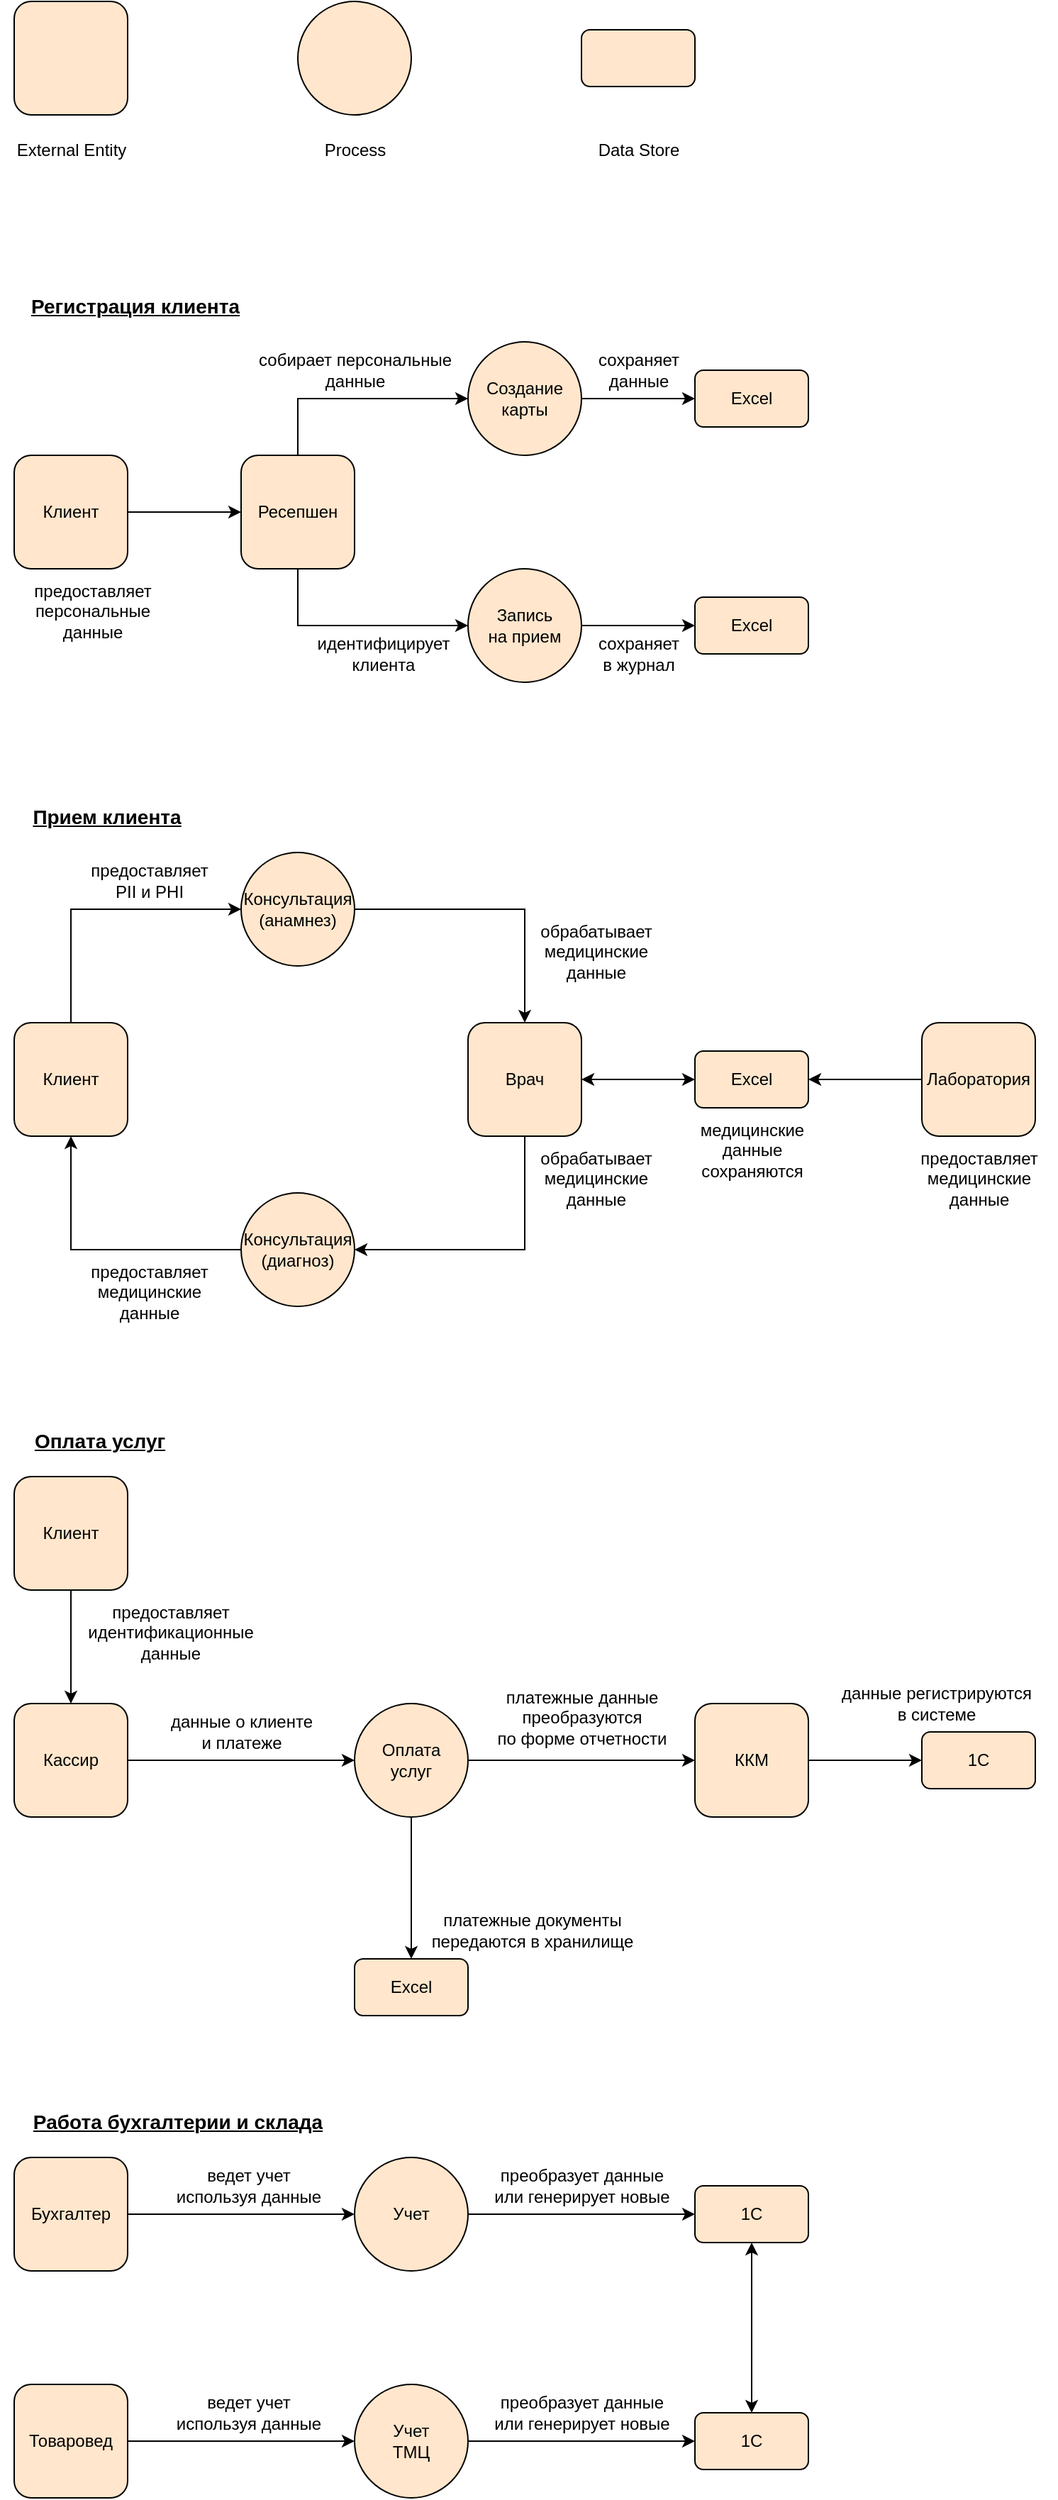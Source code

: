 <mxfile version="27.0.9">
  <diagram name="Page-1" id="ctU4fTcBu7hq6x0xD3_9">
    <mxGraphModel dx="1426" dy="849" grid="1" gridSize="10" guides="1" tooltips="1" connect="1" arrows="1" fold="1" page="1" pageScale="1" pageWidth="850" pageHeight="1100" math="0" shadow="0">
      <root>
        <mxCell id="0" />
        <mxCell id="1" parent="0" />
        <mxCell id="aYvVGQ8Libcyr0u94hhG-1" value="" style="ellipse;whiteSpace=wrap;html=1;aspect=fixed;fillColor=#ffe6cc;strokeColor=#000000;" vertex="1" parent="1">
          <mxGeometry x="240" y="40" width="80" height="80" as="geometry" />
        </mxCell>
        <mxCell id="aYvVGQ8Libcyr0u94hhG-3" value="" style="rounded=1;whiteSpace=wrap;html=1;fillColor=#ffe6cc;strokeColor=#000000;" vertex="1" parent="1">
          <mxGeometry x="40" y="40" width="80" height="80" as="geometry" />
        </mxCell>
        <mxCell id="aYvVGQ8Libcyr0u94hhG-4" value="" style="rounded=1;whiteSpace=wrap;html=1;fillColor=#ffe6cc;strokeColor=#000000;" vertex="1" parent="1">
          <mxGeometry x="440" y="60" width="80" height="40" as="geometry" />
        </mxCell>
        <mxCell id="aYvVGQ8Libcyr0u94hhG-5" value="External E&lt;span style=&quot;background-color: transparent; color: light-dark(rgb(0, 0, 0), rgb(255, 255, 255));&quot;&gt;ntity&lt;/span&gt;" style="text;html=1;align=center;verticalAlign=middle;resizable=0;points=[];autosize=1;strokeColor=none;fillColor=none;" vertex="1" parent="1">
          <mxGeometry x="30" y="130" width="100" height="30" as="geometry" />
        </mxCell>
        <mxCell id="aYvVGQ8Libcyr0u94hhG-6" value="Process" style="text;html=1;align=center;verticalAlign=middle;resizable=0;points=[];autosize=1;strokeColor=none;fillColor=none;" vertex="1" parent="1">
          <mxGeometry x="245" y="130" width="70" height="30" as="geometry" />
        </mxCell>
        <mxCell id="aYvVGQ8Libcyr0u94hhG-7" value="Data Store" style="text;html=1;align=center;verticalAlign=middle;resizable=0;points=[];autosize=1;strokeColor=none;fillColor=none;" vertex="1" parent="1">
          <mxGeometry x="440" y="130" width="80" height="30" as="geometry" />
        </mxCell>
        <mxCell id="aYvVGQ8Libcyr0u94hhG-10" style="edgeStyle=orthogonalEdgeStyle;rounded=0;orthogonalLoop=1;jettySize=auto;html=1;" edge="1" parent="1" source="aYvVGQ8Libcyr0u94hhG-8" target="aYvVGQ8Libcyr0u94hhG-9">
          <mxGeometry relative="1" as="geometry" />
        </mxCell>
        <mxCell id="aYvVGQ8Libcyr0u94hhG-8" value="Кассир" style="rounded=1;whiteSpace=wrap;html=1;fillColor=#ffe6cc;strokeColor=#000000;" vertex="1" parent="1">
          <mxGeometry x="40" y="1240" width="80" height="80" as="geometry" />
        </mxCell>
        <mxCell id="aYvVGQ8Libcyr0u94hhG-12" style="edgeStyle=orthogonalEdgeStyle;rounded=0;orthogonalLoop=1;jettySize=auto;html=1;" edge="1" parent="1" source="aYvVGQ8Libcyr0u94hhG-9" target="aYvVGQ8Libcyr0u94hhG-11">
          <mxGeometry relative="1" as="geometry" />
        </mxCell>
        <mxCell id="aYvVGQ8Libcyr0u94hhG-25" style="edgeStyle=orthogonalEdgeStyle;rounded=0;orthogonalLoop=1;jettySize=auto;html=1;" edge="1" parent="1" source="aYvVGQ8Libcyr0u94hhG-9" target="aYvVGQ8Libcyr0u94hhG-24">
          <mxGeometry relative="1" as="geometry" />
        </mxCell>
        <mxCell id="aYvVGQ8Libcyr0u94hhG-9" value="Оплата&lt;div&gt;услуг&lt;/div&gt;" style="ellipse;whiteSpace=wrap;html=1;aspect=fixed;fillColor=#ffe6cc;strokeColor=#000000;" vertex="1" parent="1">
          <mxGeometry x="280" y="1240" width="80" height="80" as="geometry" />
        </mxCell>
        <mxCell id="aYvVGQ8Libcyr0u94hhG-11" value="Excel" style="rounded=1;whiteSpace=wrap;html=1;fillColor=#ffe6cc;strokeColor=#000000;" vertex="1" parent="1">
          <mxGeometry x="280" y="1420" width="80" height="40" as="geometry" />
        </mxCell>
        <mxCell id="aYvVGQ8Libcyr0u94hhG-13" value="предоставляет&lt;div&gt;идентификационные&lt;/div&gt;&lt;div&gt;данные&lt;/div&gt;" style="text;html=1;align=center;verticalAlign=middle;resizable=0;points=[];autosize=1;strokeColor=none;fillColor=none;" vertex="1" parent="1">
          <mxGeometry x="80" y="1160" width="140" height="60" as="geometry" />
        </mxCell>
        <mxCell id="aYvVGQ8Libcyr0u94hhG-14" value="платежные документы&lt;div&gt;передаются в хранилище&lt;/div&gt;" style="text;html=1;align=center;verticalAlign=middle;resizable=0;points=[];autosize=1;strokeColor=none;fillColor=none;" vertex="1" parent="1">
          <mxGeometry x="320" y="1380" width="170" height="40" as="geometry" />
        </mxCell>
        <mxCell id="aYvVGQ8Libcyr0u94hhG-16" style="edgeStyle=orthogonalEdgeStyle;rounded=0;orthogonalLoop=1;jettySize=auto;html=1;" edge="1" parent="1" source="aYvVGQ8Libcyr0u94hhG-15" target="aYvVGQ8Libcyr0u94hhG-8">
          <mxGeometry relative="1" as="geometry" />
        </mxCell>
        <mxCell id="aYvVGQ8Libcyr0u94hhG-15" value="Клиент" style="rounded=1;whiteSpace=wrap;html=1;fillColor=#ffe6cc;strokeColor=#000000;" vertex="1" parent="1">
          <mxGeometry x="40" y="1080" width="80" height="80" as="geometry" />
        </mxCell>
        <mxCell id="aYvVGQ8Libcyr0u94hhG-17" value="данные о клиенте&lt;div&gt;и платеже&lt;/div&gt;" style="text;html=1;align=center;verticalAlign=middle;resizable=0;points=[];autosize=1;strokeColor=none;fillColor=none;" vertex="1" parent="1">
          <mxGeometry x="140" y="1240" width="120" height="40" as="geometry" />
        </mxCell>
        <mxCell id="aYvVGQ8Libcyr0u94hhG-20" value="платежные данные&lt;div&gt;преобразуются&lt;/div&gt;&lt;div&gt;по форме отчетности&lt;/div&gt;" style="text;html=1;align=center;verticalAlign=middle;resizable=0;points=[];autosize=1;strokeColor=none;fillColor=none;" vertex="1" parent="1">
          <mxGeometry x="370" y="1220" width="140" height="60" as="geometry" />
        </mxCell>
        <mxCell id="aYvVGQ8Libcyr0u94hhG-32" style="edgeStyle=orthogonalEdgeStyle;rounded=0;orthogonalLoop=1;jettySize=auto;html=1;" edge="1" parent="1" source="aYvVGQ8Libcyr0u94hhG-21" target="aYvVGQ8Libcyr0u94hhG-28">
          <mxGeometry relative="1" as="geometry" />
        </mxCell>
        <mxCell id="aYvVGQ8Libcyr0u94hhG-21" value="Бухгалтер" style="rounded=1;whiteSpace=wrap;html=1;fillColor=#ffe6cc;strokeColor=#000000;" vertex="1" parent="1">
          <mxGeometry x="40" y="1560" width="80" height="80" as="geometry" />
        </mxCell>
        <mxCell id="aYvVGQ8Libcyr0u94hhG-23" value="ведет учет&lt;div&gt;используя данные&lt;/div&gt;" style="text;html=1;align=center;verticalAlign=middle;resizable=0;points=[];autosize=1;strokeColor=none;fillColor=none;" vertex="1" parent="1">
          <mxGeometry x="140" y="1560" width="130" height="40" as="geometry" />
        </mxCell>
        <mxCell id="aYvVGQ8Libcyr0u94hhG-26" style="edgeStyle=orthogonalEdgeStyle;rounded=0;orthogonalLoop=1;jettySize=auto;html=1;entryX=0;entryY=0.5;entryDx=0;entryDy=0;" edge="1" parent="1" source="aYvVGQ8Libcyr0u94hhG-24" target="aYvVGQ8Libcyr0u94hhG-29">
          <mxGeometry relative="1" as="geometry">
            <mxPoint x="760" y="1160" as="targetPoint" />
          </mxGeometry>
        </mxCell>
        <mxCell id="aYvVGQ8Libcyr0u94hhG-24" value="ККМ" style="rounded=1;whiteSpace=wrap;html=1;fillColor=#ffe6cc;strokeColor=#000000;" vertex="1" parent="1">
          <mxGeometry x="520" y="1240" width="80" height="80" as="geometry" />
        </mxCell>
        <mxCell id="aYvVGQ8Libcyr0u94hhG-27" value="данные регистрируются&lt;div&gt;в системе&lt;/div&gt;" style="text;html=1;align=center;verticalAlign=middle;resizable=0;points=[];autosize=1;strokeColor=none;fillColor=none;" vertex="1" parent="1">
          <mxGeometry x="610" y="1220" width="160" height="40" as="geometry" />
        </mxCell>
        <mxCell id="aYvVGQ8Libcyr0u94hhG-33" style="edgeStyle=orthogonalEdgeStyle;rounded=0;orthogonalLoop=1;jettySize=auto;html=1;" edge="1" parent="1" source="aYvVGQ8Libcyr0u94hhG-28" target="aYvVGQ8Libcyr0u94hhG-31">
          <mxGeometry relative="1" as="geometry" />
        </mxCell>
        <mxCell id="aYvVGQ8Libcyr0u94hhG-28" value="Учет" style="ellipse;whiteSpace=wrap;html=1;aspect=fixed;fillColor=#ffe6cc;strokeColor=#000000;" vertex="1" parent="1">
          <mxGeometry x="280" y="1560" width="80" height="80" as="geometry" />
        </mxCell>
        <mxCell id="aYvVGQ8Libcyr0u94hhG-29" value="1С" style="rounded=1;whiteSpace=wrap;html=1;fillColor=#ffe6cc;strokeColor=#000000;" vertex="1" parent="1">
          <mxGeometry x="680" y="1260" width="80" height="40" as="geometry" />
        </mxCell>
        <mxCell id="aYvVGQ8Libcyr0u94hhG-44" style="edgeStyle=orthogonalEdgeStyle;rounded=0;orthogonalLoop=1;jettySize=auto;html=1;startArrow=classic;startFill=1;" edge="1" parent="1" source="aYvVGQ8Libcyr0u94hhG-31" target="aYvVGQ8Libcyr0u94hhG-42">
          <mxGeometry relative="1" as="geometry" />
        </mxCell>
        <mxCell id="aYvVGQ8Libcyr0u94hhG-31" value="1С" style="rounded=1;whiteSpace=wrap;html=1;fillColor=#ffe6cc;strokeColor=#000000;" vertex="1" parent="1">
          <mxGeometry x="520" y="1580" width="80" height="40" as="geometry" />
        </mxCell>
        <mxCell id="aYvVGQ8Libcyr0u94hhG-35" value="преобразует данные&lt;div&gt;или генерирует новые&lt;/div&gt;" style="text;html=1;align=center;verticalAlign=middle;resizable=0;points=[];autosize=1;strokeColor=none;fillColor=none;" vertex="1" parent="1">
          <mxGeometry x="365" y="1560" width="150" height="40" as="geometry" />
        </mxCell>
        <mxCell id="aYvVGQ8Libcyr0u94hhG-37" style="edgeStyle=orthogonalEdgeStyle;rounded=0;orthogonalLoop=1;jettySize=auto;html=1;" edge="1" parent="1" source="aYvVGQ8Libcyr0u94hhG-38" target="aYvVGQ8Libcyr0u94hhG-41">
          <mxGeometry relative="1" as="geometry" />
        </mxCell>
        <mxCell id="aYvVGQ8Libcyr0u94hhG-38" value="Товаровед" style="rounded=1;whiteSpace=wrap;html=1;fillColor=#ffe6cc;strokeColor=#000000;" vertex="1" parent="1">
          <mxGeometry x="40" y="1720" width="80" height="80" as="geometry" />
        </mxCell>
        <mxCell id="aYvVGQ8Libcyr0u94hhG-39" value="ведет учет&lt;div&gt;используя данные&lt;/div&gt;" style="text;html=1;align=center;verticalAlign=middle;resizable=0;points=[];autosize=1;strokeColor=none;fillColor=none;" vertex="1" parent="1">
          <mxGeometry x="140" y="1720" width="130" height="40" as="geometry" />
        </mxCell>
        <mxCell id="aYvVGQ8Libcyr0u94hhG-40" style="edgeStyle=orthogonalEdgeStyle;rounded=0;orthogonalLoop=1;jettySize=auto;html=1;" edge="1" parent="1" source="aYvVGQ8Libcyr0u94hhG-41" target="aYvVGQ8Libcyr0u94hhG-42">
          <mxGeometry relative="1" as="geometry" />
        </mxCell>
        <mxCell id="aYvVGQ8Libcyr0u94hhG-41" value="Учет&lt;div&gt;ТМЦ&lt;/div&gt;" style="ellipse;whiteSpace=wrap;html=1;aspect=fixed;fillColor=#ffe6cc;strokeColor=#000000;" vertex="1" parent="1">
          <mxGeometry x="280" y="1720" width="80" height="80" as="geometry" />
        </mxCell>
        <mxCell id="aYvVGQ8Libcyr0u94hhG-42" value="1С" style="rounded=1;whiteSpace=wrap;html=1;fillColor=#ffe6cc;strokeColor=#000000;" vertex="1" parent="1">
          <mxGeometry x="520" y="1740" width="80" height="40" as="geometry" />
        </mxCell>
        <mxCell id="aYvVGQ8Libcyr0u94hhG-52" style="edgeStyle=orthogonalEdgeStyle;rounded=0;orthogonalLoop=1;jettySize=auto;html=1;exitX=0.5;exitY=0;exitDx=0;exitDy=0;" edge="1" parent="1" source="aYvVGQ8Libcyr0u94hhG-45" target="aYvVGQ8Libcyr0u94hhG-51">
          <mxGeometry relative="1" as="geometry" />
        </mxCell>
        <mxCell id="aYvVGQ8Libcyr0u94hhG-53" style="edgeStyle=orthogonalEdgeStyle;rounded=0;orthogonalLoop=1;jettySize=auto;html=1;exitX=0.5;exitY=1;exitDx=0;exitDy=0;" edge="1" parent="1" source="aYvVGQ8Libcyr0u94hhG-45" target="aYvVGQ8Libcyr0u94hhG-50">
          <mxGeometry relative="1" as="geometry" />
        </mxCell>
        <mxCell id="aYvVGQ8Libcyr0u94hhG-45" value="Ресепшен" style="rounded=1;whiteSpace=wrap;html=1;fillColor=#ffe6cc;strokeColor=#000000;" vertex="1" parent="1">
          <mxGeometry x="200" y="360" width="80" height="80" as="geometry" />
        </mxCell>
        <mxCell id="aYvVGQ8Libcyr0u94hhG-47" value="предоставляет&lt;div&gt;персональные&lt;/div&gt;&lt;div&gt;данные&lt;/div&gt;" style="text;html=1;align=center;verticalAlign=middle;resizable=0;points=[];autosize=1;strokeColor=none;fillColor=none;" vertex="1" parent="1">
          <mxGeometry x="40" y="440" width="110" height="60" as="geometry" />
        </mxCell>
        <mxCell id="aYvVGQ8Libcyr0u94hhG-49" style="edgeStyle=orthogonalEdgeStyle;rounded=0;orthogonalLoop=1;jettySize=auto;html=1;" edge="1" parent="1" source="aYvVGQ8Libcyr0u94hhG-48" target="aYvVGQ8Libcyr0u94hhG-45">
          <mxGeometry relative="1" as="geometry" />
        </mxCell>
        <mxCell id="aYvVGQ8Libcyr0u94hhG-48" value="Клиент" style="rounded=1;whiteSpace=wrap;html=1;fillColor=#ffe6cc;strokeColor=#000000;" vertex="1" parent="1">
          <mxGeometry x="40" y="360" width="80" height="80" as="geometry" />
        </mxCell>
        <mxCell id="aYvVGQ8Libcyr0u94hhG-58" style="edgeStyle=orthogonalEdgeStyle;rounded=0;orthogonalLoop=1;jettySize=auto;html=1;" edge="1" parent="1" source="aYvVGQ8Libcyr0u94hhG-50" target="aYvVGQ8Libcyr0u94hhG-57">
          <mxGeometry relative="1" as="geometry" />
        </mxCell>
        <mxCell id="aYvVGQ8Libcyr0u94hhG-50" value="Запись&lt;div&gt;на прием&lt;/div&gt;" style="ellipse;whiteSpace=wrap;html=1;aspect=fixed;fillColor=#ffe6cc;strokeColor=#000000;" vertex="1" parent="1">
          <mxGeometry x="360" y="440" width="80" height="80" as="geometry" />
        </mxCell>
        <mxCell id="aYvVGQ8Libcyr0u94hhG-60" style="edgeStyle=orthogonalEdgeStyle;rounded=0;orthogonalLoop=1;jettySize=auto;html=1;" edge="1" parent="1" source="aYvVGQ8Libcyr0u94hhG-51" target="aYvVGQ8Libcyr0u94hhG-59">
          <mxGeometry relative="1" as="geometry" />
        </mxCell>
        <mxCell id="aYvVGQ8Libcyr0u94hhG-51" value="Создание&lt;div&gt;карты&lt;/div&gt;" style="ellipse;whiteSpace=wrap;html=1;aspect=fixed;fillColor=#ffe6cc;strokeColor=#000000;" vertex="1" parent="1">
          <mxGeometry x="360" y="280" width="80" height="80" as="geometry" />
        </mxCell>
        <mxCell id="aYvVGQ8Libcyr0u94hhG-54" value="&lt;div&gt;идентифицирует&lt;/div&gt;&lt;div&gt;клиента&lt;/div&gt;" style="text;html=1;align=center;verticalAlign=middle;resizable=0;points=[];autosize=1;strokeColor=none;fillColor=none;" vertex="1" parent="1">
          <mxGeometry x="240" y="480" width="120" height="40" as="geometry" />
        </mxCell>
        <mxCell id="aYvVGQ8Libcyr0u94hhG-55" value="собирает персональные&lt;div&gt;данные&lt;/div&gt;" style="text;html=1;align=center;verticalAlign=middle;resizable=0;points=[];autosize=1;strokeColor=none;fillColor=none;" vertex="1" parent="1">
          <mxGeometry x="200" y="280" width="160" height="40" as="geometry" />
        </mxCell>
        <mxCell id="aYvVGQ8Libcyr0u94hhG-57" value="Excel" style="rounded=1;whiteSpace=wrap;html=1;fillColor=#ffe6cc;strokeColor=#000000;" vertex="1" parent="1">
          <mxGeometry x="520" y="460" width="80" height="40" as="geometry" />
        </mxCell>
        <mxCell id="aYvVGQ8Libcyr0u94hhG-59" value="Excel" style="rounded=1;whiteSpace=wrap;html=1;fillColor=#ffe6cc;strokeColor=#000000;" vertex="1" parent="1">
          <mxGeometry x="520" y="300" width="80" height="40" as="geometry" />
        </mxCell>
        <mxCell id="aYvVGQ8Libcyr0u94hhG-62" value="&lt;div&gt;сохраняет&lt;/div&gt;&lt;div&gt;в журнал&lt;/div&gt;" style="text;html=1;align=center;verticalAlign=middle;resizable=0;points=[];autosize=1;strokeColor=none;fillColor=none;" vertex="1" parent="1">
          <mxGeometry x="440" y="480" width="80" height="40" as="geometry" />
        </mxCell>
        <mxCell id="aYvVGQ8Libcyr0u94hhG-64" value="&lt;div&gt;сохраняет&lt;/div&gt;&lt;div&gt;данные&lt;/div&gt;" style="text;html=1;align=center;verticalAlign=middle;resizable=0;points=[];autosize=1;strokeColor=none;fillColor=none;" vertex="1" parent="1">
          <mxGeometry x="440" y="280" width="80" height="40" as="geometry" />
        </mxCell>
        <mxCell id="aYvVGQ8Libcyr0u94hhG-65" value="преобразует данные&lt;div&gt;или генерирует новые&lt;/div&gt;" style="text;html=1;align=center;verticalAlign=middle;resizable=0;points=[];autosize=1;strokeColor=none;fillColor=none;" vertex="1" parent="1">
          <mxGeometry x="365" y="1720" width="150" height="40" as="geometry" />
        </mxCell>
        <mxCell id="aYvVGQ8Libcyr0u94hhG-79" style="edgeStyle=orthogonalEdgeStyle;rounded=0;orthogonalLoop=1;jettySize=auto;html=1;entryX=0;entryY=0.5;entryDx=0;entryDy=0;exitX=0.5;exitY=0;exitDx=0;exitDy=0;" edge="1" parent="1" source="aYvVGQ8Libcyr0u94hhG-68" target="aYvVGQ8Libcyr0u94hhG-70">
          <mxGeometry relative="1" as="geometry" />
        </mxCell>
        <mxCell id="aYvVGQ8Libcyr0u94hhG-68" value="Клиент" style="rounded=1;whiteSpace=wrap;html=1;fillColor=#ffe6cc;strokeColor=#000000;" vertex="1" parent="1">
          <mxGeometry x="40" y="760" width="80" height="80" as="geometry" />
        </mxCell>
        <mxCell id="aYvVGQ8Libcyr0u94hhG-83" style="edgeStyle=orthogonalEdgeStyle;rounded=0;orthogonalLoop=1;jettySize=auto;html=1;exitX=0.5;exitY=1;exitDx=0;exitDy=0;entryX=1;entryY=0.5;entryDx=0;entryDy=0;" edge="1" parent="1" source="aYvVGQ8Libcyr0u94hhG-69" target="aYvVGQ8Libcyr0u94hhG-75">
          <mxGeometry relative="1" as="geometry" />
        </mxCell>
        <mxCell id="aYvVGQ8Libcyr0u94hhG-69" value="Врач" style="rounded=1;whiteSpace=wrap;html=1;fillColor=#ffe6cc;strokeColor=#000000;" vertex="1" parent="1">
          <mxGeometry x="360" y="760" width="80" height="80" as="geometry" />
        </mxCell>
        <mxCell id="aYvVGQ8Libcyr0u94hhG-82" style="edgeStyle=orthogonalEdgeStyle;rounded=0;orthogonalLoop=1;jettySize=auto;html=1;entryX=0.5;entryY=0;entryDx=0;entryDy=0;" edge="1" parent="1" source="aYvVGQ8Libcyr0u94hhG-70" target="aYvVGQ8Libcyr0u94hhG-69">
          <mxGeometry relative="1" as="geometry" />
        </mxCell>
        <mxCell id="aYvVGQ8Libcyr0u94hhG-70" value="Консультация&lt;div&gt;(анамнез)&lt;/div&gt;" style="ellipse;whiteSpace=wrap;html=1;aspect=fixed;fillColor=#ffe6cc;strokeColor=#000000;" vertex="1" parent="1">
          <mxGeometry x="200" y="640" width="80" height="80" as="geometry" />
        </mxCell>
        <mxCell id="aYvVGQ8Libcyr0u94hhG-87" style="edgeStyle=orthogonalEdgeStyle;rounded=0;orthogonalLoop=1;jettySize=auto;html=1;startArrow=classic;startFill=1;" edge="1" parent="1" source="aYvVGQ8Libcyr0u94hhG-72" target="aYvVGQ8Libcyr0u94hhG-69">
          <mxGeometry relative="1" as="geometry" />
        </mxCell>
        <mxCell id="aYvVGQ8Libcyr0u94hhG-72" value="Excel" style="rounded=1;whiteSpace=wrap;html=1;fillColor=#ffe6cc;strokeColor=#000000;" vertex="1" parent="1">
          <mxGeometry x="520" y="780" width="80" height="40" as="geometry" />
        </mxCell>
        <mxCell id="aYvVGQ8Libcyr0u94hhG-81" style="edgeStyle=orthogonalEdgeStyle;rounded=0;orthogonalLoop=1;jettySize=auto;html=1;exitX=0;exitY=0.5;exitDx=0;exitDy=0;entryX=0.5;entryY=1;entryDx=0;entryDy=0;" edge="1" parent="1" source="aYvVGQ8Libcyr0u94hhG-75" target="aYvVGQ8Libcyr0u94hhG-68">
          <mxGeometry relative="1" as="geometry" />
        </mxCell>
        <mxCell id="aYvVGQ8Libcyr0u94hhG-75" value="Консультация&lt;div&gt;(диагноз)&lt;/div&gt;" style="ellipse;whiteSpace=wrap;html=1;aspect=fixed;fillColor=#ffe6cc;strokeColor=#000000;" vertex="1" parent="1">
          <mxGeometry x="200" y="880" width="80" height="80" as="geometry" />
        </mxCell>
        <mxCell id="aYvVGQ8Libcyr0u94hhG-86" style="edgeStyle=orthogonalEdgeStyle;rounded=0;orthogonalLoop=1;jettySize=auto;html=1;entryX=1;entryY=0.5;entryDx=0;entryDy=0;" edge="1" parent="1" source="aYvVGQ8Libcyr0u94hhG-76" target="aYvVGQ8Libcyr0u94hhG-72">
          <mxGeometry relative="1" as="geometry" />
        </mxCell>
        <mxCell id="aYvVGQ8Libcyr0u94hhG-76" value="Лаборатория" style="rounded=1;whiteSpace=wrap;html=1;fillColor=#ffe6cc;strokeColor=#000000;" vertex="1" parent="1">
          <mxGeometry x="680" y="760" width="80" height="80" as="geometry" />
        </mxCell>
        <mxCell id="aYvVGQ8Libcyr0u94hhG-88" value="предоставляет&lt;div&gt;PII и PHI&lt;/div&gt;" style="text;html=1;align=center;verticalAlign=middle;resizable=0;points=[];autosize=1;strokeColor=none;fillColor=none;" vertex="1" parent="1">
          <mxGeometry x="80" y="640" width="110" height="40" as="geometry" />
        </mxCell>
        <mxCell id="aYvVGQ8Libcyr0u94hhG-89" value="&lt;div&gt;обрабатывает&lt;/div&gt;&lt;div&gt;медицинские&lt;/div&gt;&lt;div&gt;данные&lt;/div&gt;" style="text;html=1;align=center;verticalAlign=middle;resizable=0;points=[];autosize=1;strokeColor=none;fillColor=none;" vertex="1" parent="1">
          <mxGeometry x="400" y="680" width="100" height="60" as="geometry" />
        </mxCell>
        <mxCell id="aYvVGQ8Libcyr0u94hhG-90" value="&lt;div&gt;предоставляет&lt;/div&gt;&lt;div&gt;медицинские&lt;/div&gt;&lt;div&gt;данные&lt;/div&gt;" style="text;html=1;align=center;verticalAlign=middle;resizable=0;points=[];autosize=1;strokeColor=none;fillColor=none;" vertex="1" parent="1">
          <mxGeometry x="665" y="840" width="110" height="60" as="geometry" />
        </mxCell>
        <mxCell id="aYvVGQ8Libcyr0u94hhG-91" value="&lt;div&gt;&lt;span style=&quot;background-color: transparent; color: light-dark(rgb(0, 0, 0), rgb(255, 255, 255));&quot;&gt;медицинские&lt;/span&gt;&lt;/div&gt;&lt;div&gt;данные&lt;/div&gt;&lt;div&gt;сохраняются&lt;/div&gt;" style="text;html=1;align=center;verticalAlign=middle;resizable=0;points=[];autosize=1;strokeColor=none;fillColor=none;" vertex="1" parent="1">
          <mxGeometry x="510" y="820" width="100" height="60" as="geometry" />
        </mxCell>
        <mxCell id="aYvVGQ8Libcyr0u94hhG-92" value="предоставляет&lt;div&gt;медицинские&lt;/div&gt;&lt;div&gt;данные&lt;/div&gt;" style="text;html=1;align=center;verticalAlign=middle;resizable=0;points=[];autosize=1;strokeColor=none;fillColor=none;" vertex="1" parent="1">
          <mxGeometry x="80" y="920" width="110" height="60" as="geometry" />
        </mxCell>
        <mxCell id="aYvVGQ8Libcyr0u94hhG-94" value="&lt;div&gt;обрабатывает&lt;/div&gt;&lt;div&gt;медицинские&lt;/div&gt;&lt;div&gt;данные&lt;/div&gt;" style="text;html=1;align=center;verticalAlign=middle;resizable=0;points=[];autosize=1;strokeColor=none;fillColor=none;" vertex="1" parent="1">
          <mxGeometry x="400" y="840" width="100" height="60" as="geometry" />
        </mxCell>
        <mxCell id="aYvVGQ8Libcyr0u94hhG-96" value="&lt;b&gt;&lt;u&gt;&lt;font style=&quot;font-size: 14px;&quot;&gt;Работа бухгалтерии и склада&lt;/font&gt;&lt;/u&gt;&lt;/b&gt;" style="text;html=1;align=center;verticalAlign=middle;resizable=0;points=[];autosize=1;strokeColor=none;fillColor=none;" vertex="1" parent="1">
          <mxGeometry x="40" y="1520" width="230" height="30" as="geometry" />
        </mxCell>
        <mxCell id="aYvVGQ8Libcyr0u94hhG-97" value="&lt;b&gt;&lt;u&gt;&lt;font style=&quot;font-size: 14px;&quot;&gt;Оплата услуг&lt;/font&gt;&lt;/u&gt;&lt;/b&gt;" style="text;html=1;align=center;verticalAlign=middle;resizable=0;points=[];autosize=1;strokeColor=none;fillColor=none;" vertex="1" parent="1">
          <mxGeometry x="40" y="1040" width="120" height="30" as="geometry" />
        </mxCell>
        <mxCell id="aYvVGQ8Libcyr0u94hhG-98" value="&lt;b&gt;&lt;u&gt;&lt;font style=&quot;font-size: 14px;&quot;&gt;Прием клиента&lt;/font&gt;&lt;/u&gt;&lt;/b&gt;" style="text;html=1;align=center;verticalAlign=middle;resizable=0;points=[];autosize=1;strokeColor=none;fillColor=none;" vertex="1" parent="1">
          <mxGeometry x="40" y="600" width="130" height="30" as="geometry" />
        </mxCell>
        <mxCell id="aYvVGQ8Libcyr0u94hhG-99" value="&lt;b&gt;&lt;u&gt;&lt;font style=&quot;font-size: 14px;&quot;&gt;Регистрация клиента&lt;/font&gt;&lt;/u&gt;&lt;/b&gt;" style="text;html=1;align=center;verticalAlign=middle;resizable=0;points=[];autosize=1;strokeColor=none;fillColor=none;" vertex="1" parent="1">
          <mxGeometry x="40" y="240" width="170" height="30" as="geometry" />
        </mxCell>
      </root>
    </mxGraphModel>
  </diagram>
</mxfile>
